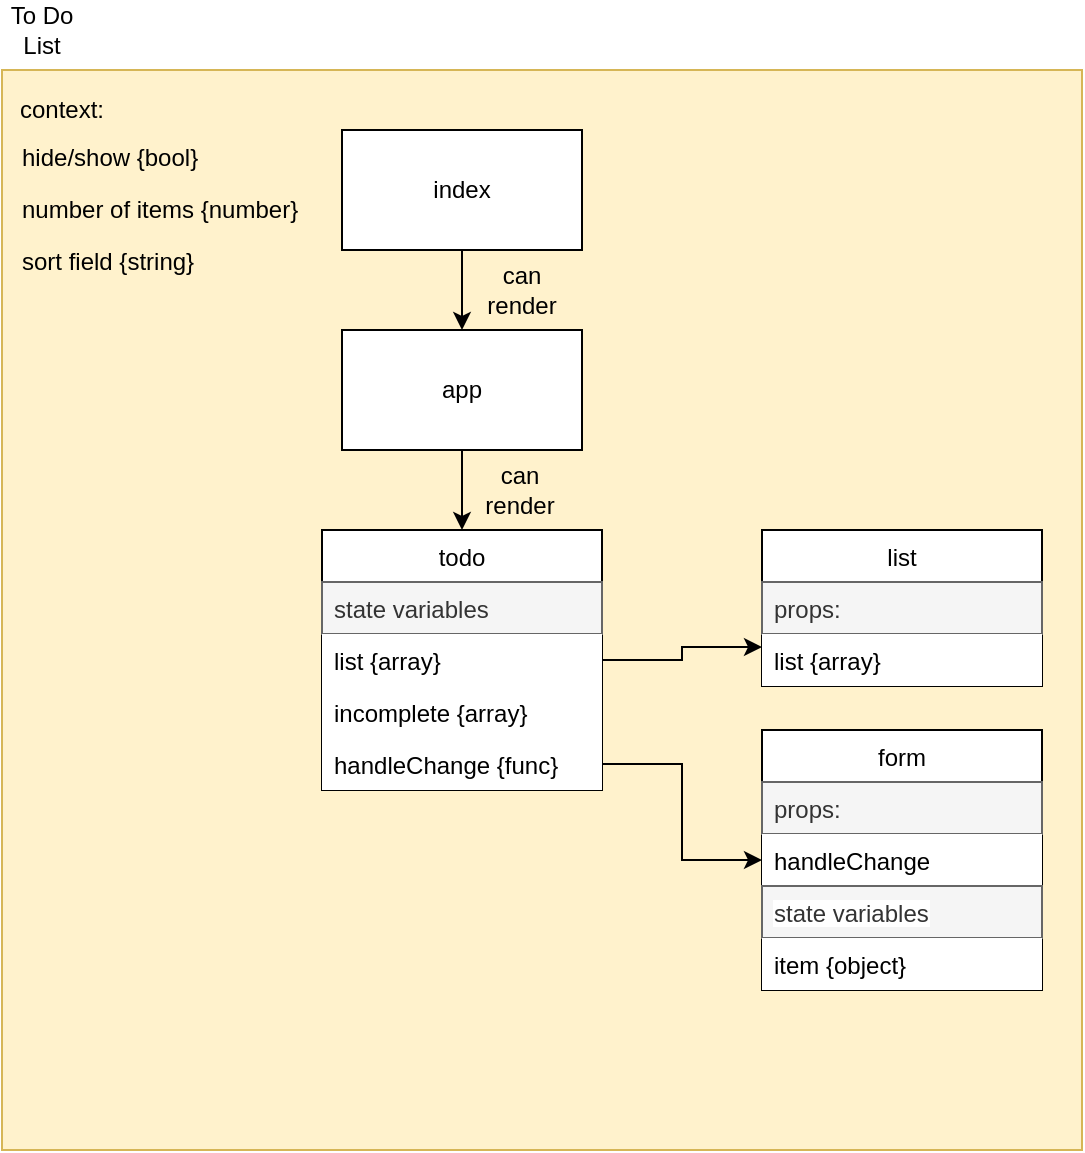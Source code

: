 <mxfile version="14.9.2" type="github">
  <diagram id="XPXA33im46vD8CcBkLkm" name="Page-1">
    <mxGraphModel dx="450" dy="292" grid="1" gridSize="10" guides="1" tooltips="1" connect="1" arrows="1" fold="1" page="1" pageScale="1" pageWidth="850" pageHeight="1100" math="0" shadow="0">
      <root>
        <mxCell id="0" />
        <mxCell id="1" parent="0" />
        <mxCell id="C7qt_DMOWTr_ABTMKOD9-2" value="To Do List" style="text;html=1;strokeColor=none;fillColor=none;align=center;verticalAlign=middle;whiteSpace=wrap;rounded=0;" vertex="1" parent="1">
          <mxGeometry x="260" y="50" width="40" height="20" as="geometry" />
        </mxCell>
        <mxCell id="C7qt_DMOWTr_ABTMKOD9-4" value="" style="whiteSpace=wrap;html=1;aspect=fixed;fillColor=#fff2cc;strokeColor=#d6b656;" vertex="1" parent="1">
          <mxGeometry x="260" y="80" width="540" height="540" as="geometry" />
        </mxCell>
        <mxCell id="C7qt_DMOWTr_ABTMKOD9-5" value="context:" style="text;html=1;strokeColor=none;fillColor=none;align=center;verticalAlign=middle;whiteSpace=wrap;rounded=0;" vertex="1" parent="1">
          <mxGeometry x="270" y="90" width="40" height="20" as="geometry" />
        </mxCell>
        <mxCell id="C7qt_DMOWTr_ABTMKOD9-14" style="edgeStyle=orthogonalEdgeStyle;rounded=0;orthogonalLoop=1;jettySize=auto;html=1;exitX=0.5;exitY=1;exitDx=0;exitDy=0;" edge="1" parent="1" source="C7qt_DMOWTr_ABTMKOD9-8" target="C7qt_DMOWTr_ABTMKOD9-13">
          <mxGeometry relative="1" as="geometry" />
        </mxCell>
        <mxCell id="C7qt_DMOWTr_ABTMKOD9-8" value="index" style="rounded=0;whiteSpace=wrap;html=1;" vertex="1" parent="1">
          <mxGeometry x="430" y="110" width="120" height="60" as="geometry" />
        </mxCell>
        <mxCell id="C7qt_DMOWTr_ABTMKOD9-23" style="edgeStyle=orthogonalEdgeStyle;rounded=0;orthogonalLoop=1;jettySize=auto;html=1;exitX=0.5;exitY=1;exitDx=0;exitDy=0;entryX=0.5;entryY=0;entryDx=0;entryDy=0;" edge="1" parent="1" source="C7qt_DMOWTr_ABTMKOD9-13" target="C7qt_DMOWTr_ABTMKOD9-16">
          <mxGeometry relative="1" as="geometry" />
        </mxCell>
        <mxCell id="C7qt_DMOWTr_ABTMKOD9-13" value="app" style="rounded=0;whiteSpace=wrap;html=1;" vertex="1" parent="1">
          <mxGeometry x="430" y="210" width="120" height="60" as="geometry" />
        </mxCell>
        <mxCell id="C7qt_DMOWTr_ABTMKOD9-15" value="can render" style="text;html=1;strokeColor=none;fillColor=none;align=center;verticalAlign=middle;whiteSpace=wrap;rounded=0;" vertex="1" parent="1">
          <mxGeometry x="500" y="180" width="40" height="20" as="geometry" />
        </mxCell>
        <mxCell id="C7qt_DMOWTr_ABTMKOD9-16" value="todo" style="swimlane;fontStyle=0;childLayout=stackLayout;horizontal=1;startSize=26;horizontalStack=0;resizeParent=1;resizeParentMax=0;resizeLast=0;collapsible=1;marginBottom=0;" vertex="1" parent="1">
          <mxGeometry x="420" y="310" width="140" height="130" as="geometry" />
        </mxCell>
        <mxCell id="C7qt_DMOWTr_ABTMKOD9-17" value="state variables" style="text;align=left;verticalAlign=top;spacingLeft=4;spacingRight=4;overflow=hidden;rotatable=0;points=[[0,0.5],[1,0.5]];portConstraint=eastwest;fillColor=#f5f5f5;strokeColor=#666666;fontColor=#333333;" vertex="1" parent="C7qt_DMOWTr_ABTMKOD9-16">
          <mxGeometry y="26" width="140" height="26" as="geometry" />
        </mxCell>
        <mxCell id="C7qt_DMOWTr_ABTMKOD9-18" value="list {array}" style="text;align=left;verticalAlign=top;spacingLeft=4;spacingRight=4;overflow=hidden;rotatable=0;points=[[0,0.5],[1,0.5]];portConstraint=eastwest;fillColor=#ffffff;" vertex="1" parent="C7qt_DMOWTr_ABTMKOD9-16">
          <mxGeometry y="52" width="140" height="26" as="geometry" />
        </mxCell>
        <mxCell id="C7qt_DMOWTr_ABTMKOD9-19" value="incomplete {array}" style="text;align=left;verticalAlign=top;spacingLeft=4;spacingRight=4;overflow=hidden;rotatable=0;points=[[0,0.5],[1,0.5]];portConstraint=eastwest;fillColor=#ffffff;" vertex="1" parent="C7qt_DMOWTr_ABTMKOD9-16">
          <mxGeometry y="78" width="140" height="26" as="geometry" />
        </mxCell>
        <mxCell id="C7qt_DMOWTr_ABTMKOD9-22" value="handleChange {func}" style="text;align=left;verticalAlign=top;spacingLeft=4;spacingRight=4;overflow=hidden;rotatable=0;points=[[0,0.5],[1,0.5]];portConstraint=eastwest;fillColor=#ffffff;" vertex="1" parent="C7qt_DMOWTr_ABTMKOD9-16">
          <mxGeometry y="104" width="140" height="26" as="geometry" />
        </mxCell>
        <mxCell id="C7qt_DMOWTr_ABTMKOD9-24" value="can render" style="text;html=1;strokeColor=none;fillColor=none;align=center;verticalAlign=middle;whiteSpace=wrap;rounded=0;" vertex="1" parent="1">
          <mxGeometry x="499" y="280" width="40" height="20" as="geometry" />
        </mxCell>
        <mxCell id="C7qt_DMOWTr_ABTMKOD9-27" value="list" style="swimlane;fontStyle=0;childLayout=stackLayout;horizontal=1;startSize=26;horizontalStack=0;resizeParent=1;resizeParentMax=0;resizeLast=0;collapsible=1;marginBottom=0;" vertex="1" parent="1">
          <mxGeometry x="640" y="310" width="140" height="78" as="geometry" />
        </mxCell>
        <mxCell id="C7qt_DMOWTr_ABTMKOD9-28" value="props:" style="text;align=left;verticalAlign=top;spacingLeft=4;spacingRight=4;overflow=hidden;rotatable=0;points=[[0,0.5],[1,0.5]];portConstraint=eastwest;fillColor=#f5f5f5;strokeColor=#666666;fontColor=#333333;" vertex="1" parent="C7qt_DMOWTr_ABTMKOD9-27">
          <mxGeometry y="26" width="140" height="26" as="geometry" />
        </mxCell>
        <mxCell id="C7qt_DMOWTr_ABTMKOD9-29" value="list {array}" style="text;align=left;verticalAlign=top;spacingLeft=4;spacingRight=4;overflow=hidden;rotatable=0;points=[[0,0.5],[1,0.5]];portConstraint=eastwest;fillColor=#ffffff;" vertex="1" parent="C7qt_DMOWTr_ABTMKOD9-27">
          <mxGeometry y="52" width="140" height="26" as="geometry" />
        </mxCell>
        <mxCell id="C7qt_DMOWTr_ABTMKOD9-37" value="form" style="swimlane;fontStyle=0;childLayout=stackLayout;horizontal=1;startSize=26;horizontalStack=0;resizeParent=1;resizeParentMax=0;resizeLast=0;collapsible=1;marginBottom=0;" vertex="1" parent="1">
          <mxGeometry x="640" y="410" width="140" height="130" as="geometry" />
        </mxCell>
        <mxCell id="C7qt_DMOWTr_ABTMKOD9-38" value="props:" style="text;align=left;verticalAlign=top;spacingLeft=4;spacingRight=4;overflow=hidden;rotatable=0;points=[[0,0.5],[1,0.5]];portConstraint=eastwest;fillColor=#f5f5f5;strokeColor=#666666;fontColor=#333333;" vertex="1" parent="C7qt_DMOWTr_ABTMKOD9-37">
          <mxGeometry y="26" width="140" height="26" as="geometry" />
        </mxCell>
        <mxCell id="C7qt_DMOWTr_ABTMKOD9-39" value="handleChange" style="text;align=left;verticalAlign=top;spacingLeft=4;spacingRight=4;overflow=hidden;rotatable=0;points=[[0,0.5],[1,0.5]];portConstraint=eastwest;fillColor=#ffffff;" vertex="1" parent="C7qt_DMOWTr_ABTMKOD9-37">
          <mxGeometry y="52" width="140" height="26" as="geometry" />
        </mxCell>
        <mxCell id="C7qt_DMOWTr_ABTMKOD9-43" value="state variables" style="text;strokeColor=#666666;fillColor=#f5f5f5;align=left;verticalAlign=top;spacingLeft=4;spacingRight=4;overflow=hidden;rotatable=0;points=[[0,0.5],[1,0.5]];portConstraint=eastwest;labelBackgroundColor=#ffffff;fontColor=#333333;" vertex="1" parent="C7qt_DMOWTr_ABTMKOD9-37">
          <mxGeometry y="78" width="140" height="26" as="geometry" />
        </mxCell>
        <mxCell id="C7qt_DMOWTr_ABTMKOD9-44" value="item {object}" style="text;align=left;verticalAlign=top;spacingLeft=4;spacingRight=4;overflow=hidden;rotatable=0;points=[[0,0.5],[1,0.5]];portConstraint=eastwest;labelBackgroundColor=none;fillColor=#ffffff;" vertex="1" parent="C7qt_DMOWTr_ABTMKOD9-37">
          <mxGeometry y="104" width="140" height="26" as="geometry" />
        </mxCell>
        <mxCell id="C7qt_DMOWTr_ABTMKOD9-40" style="edgeStyle=orthogonalEdgeStyle;rounded=0;orthogonalLoop=1;jettySize=auto;html=1;exitX=1;exitY=0.5;exitDx=0;exitDy=0;" edge="1" parent="1" source="C7qt_DMOWTr_ABTMKOD9-22" target="C7qt_DMOWTr_ABTMKOD9-39">
          <mxGeometry relative="1" as="geometry" />
        </mxCell>
        <mxCell id="C7qt_DMOWTr_ABTMKOD9-41" style="edgeStyle=orthogonalEdgeStyle;rounded=0;orthogonalLoop=1;jettySize=auto;html=1;exitX=1;exitY=0.5;exitDx=0;exitDy=0;entryX=0;entryY=0.75;entryDx=0;entryDy=0;" edge="1" parent="1" source="C7qt_DMOWTr_ABTMKOD9-18" target="C7qt_DMOWTr_ABTMKOD9-27">
          <mxGeometry relative="1" as="geometry" />
        </mxCell>
        <mxCell id="C7qt_DMOWTr_ABTMKOD9-47" value="hide/show {bool}" style="text;strokeColor=none;fillColor=none;align=left;verticalAlign=top;spacingLeft=4;spacingRight=4;overflow=hidden;rotatable=0;points=[[0,0.5],[1,0.5]];portConstraint=eastwest;labelBackgroundColor=none;" vertex="1" parent="1">
          <mxGeometry x="264" y="110" width="100" height="26" as="geometry" />
        </mxCell>
        <mxCell id="C7qt_DMOWTr_ABTMKOD9-48" value="number of items {number}" style="text;strokeColor=none;fillColor=none;align=left;verticalAlign=top;spacingLeft=4;spacingRight=4;overflow=hidden;rotatable=0;points=[[0,0.5],[1,0.5]];portConstraint=eastwest;labelBackgroundColor=none;" vertex="1" parent="1">
          <mxGeometry x="264" y="136" width="190" height="26" as="geometry" />
        </mxCell>
        <mxCell id="C7qt_DMOWTr_ABTMKOD9-50" value="sort field {string}" style="text;strokeColor=none;fillColor=none;align=left;verticalAlign=top;spacingLeft=4;spacingRight=4;overflow=hidden;rotatable=0;points=[[0,0.5],[1,0.5]];portConstraint=eastwest;labelBackgroundColor=none;" vertex="1" parent="1">
          <mxGeometry x="264" y="162" width="190" height="26" as="geometry" />
        </mxCell>
      </root>
    </mxGraphModel>
  </diagram>
</mxfile>

